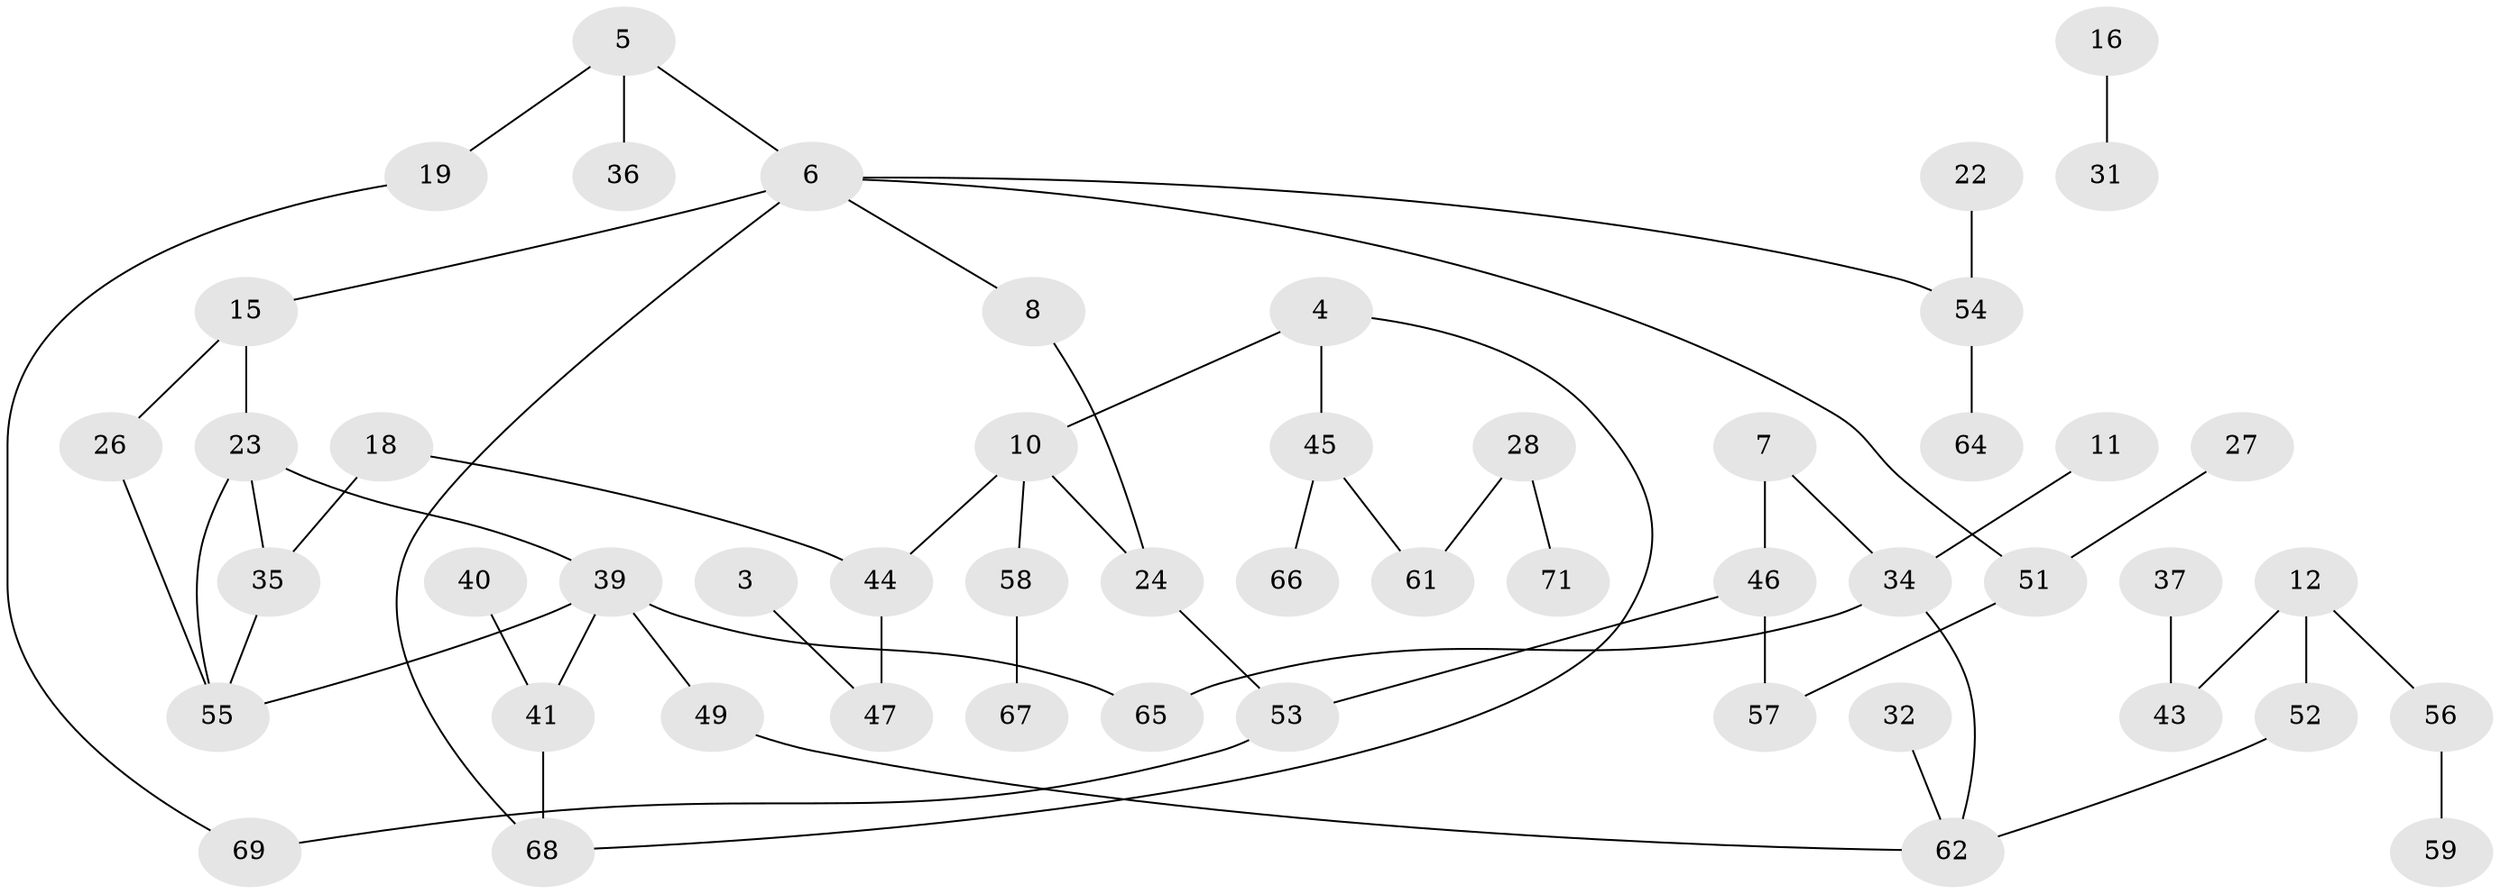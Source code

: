 // original degree distribution, {5: 0.03389830508474576, 3: 0.1694915254237288, 2: 0.288135593220339, 0: 0.13559322033898305, 1: 0.3050847457627119, 4: 0.06779661016949153}
// Generated by graph-tools (version 1.1) at 2025/35/03/04/25 23:35:57]
// undirected, 52 vertices, 60 edges
graph export_dot {
  node [color=gray90,style=filled];
  3;
  4;
  5;
  6;
  7;
  8;
  10;
  11;
  12;
  15;
  16;
  18;
  19;
  22;
  23;
  24;
  26;
  27;
  28;
  31;
  32;
  34;
  35;
  36;
  37;
  39;
  40;
  41;
  43;
  44;
  45;
  46;
  47;
  49;
  51;
  52;
  53;
  54;
  55;
  56;
  57;
  58;
  59;
  61;
  62;
  64;
  65;
  66;
  67;
  68;
  69;
  71;
  3 -- 47 [weight=1.0];
  4 -- 10 [weight=1.0];
  4 -- 45 [weight=1.0];
  4 -- 68 [weight=1.0];
  5 -- 6 [weight=1.0];
  5 -- 19 [weight=1.0];
  5 -- 36 [weight=1.0];
  6 -- 8 [weight=1.0];
  6 -- 15 [weight=1.0];
  6 -- 51 [weight=1.0];
  6 -- 54 [weight=1.0];
  6 -- 68 [weight=1.0];
  7 -- 34 [weight=1.0];
  7 -- 46 [weight=1.0];
  8 -- 24 [weight=1.0];
  10 -- 24 [weight=1.0];
  10 -- 44 [weight=1.0];
  10 -- 58 [weight=1.0];
  11 -- 34 [weight=1.0];
  12 -- 43 [weight=1.0];
  12 -- 52 [weight=1.0];
  12 -- 56 [weight=1.0];
  15 -- 23 [weight=1.0];
  15 -- 26 [weight=1.0];
  16 -- 31 [weight=1.0];
  18 -- 35 [weight=1.0];
  18 -- 44 [weight=1.0];
  19 -- 69 [weight=1.0];
  22 -- 54 [weight=1.0];
  23 -- 35 [weight=1.0];
  23 -- 39 [weight=1.0];
  23 -- 55 [weight=1.0];
  24 -- 53 [weight=1.0];
  26 -- 55 [weight=1.0];
  27 -- 51 [weight=1.0];
  28 -- 61 [weight=1.0];
  28 -- 71 [weight=1.0];
  32 -- 62 [weight=1.0];
  34 -- 62 [weight=1.0];
  34 -- 65 [weight=1.0];
  35 -- 55 [weight=1.0];
  37 -- 43 [weight=1.0];
  39 -- 41 [weight=1.0];
  39 -- 49 [weight=1.0];
  39 -- 55 [weight=1.0];
  39 -- 65 [weight=1.0];
  40 -- 41 [weight=1.0];
  41 -- 68 [weight=1.0];
  44 -- 47 [weight=2.0];
  45 -- 61 [weight=1.0];
  45 -- 66 [weight=1.0];
  46 -- 53 [weight=1.0];
  46 -- 57 [weight=1.0];
  49 -- 62 [weight=1.0];
  51 -- 57 [weight=1.0];
  52 -- 62 [weight=1.0];
  53 -- 69 [weight=1.0];
  54 -- 64 [weight=1.0];
  56 -- 59 [weight=1.0];
  58 -- 67 [weight=1.0];
}
